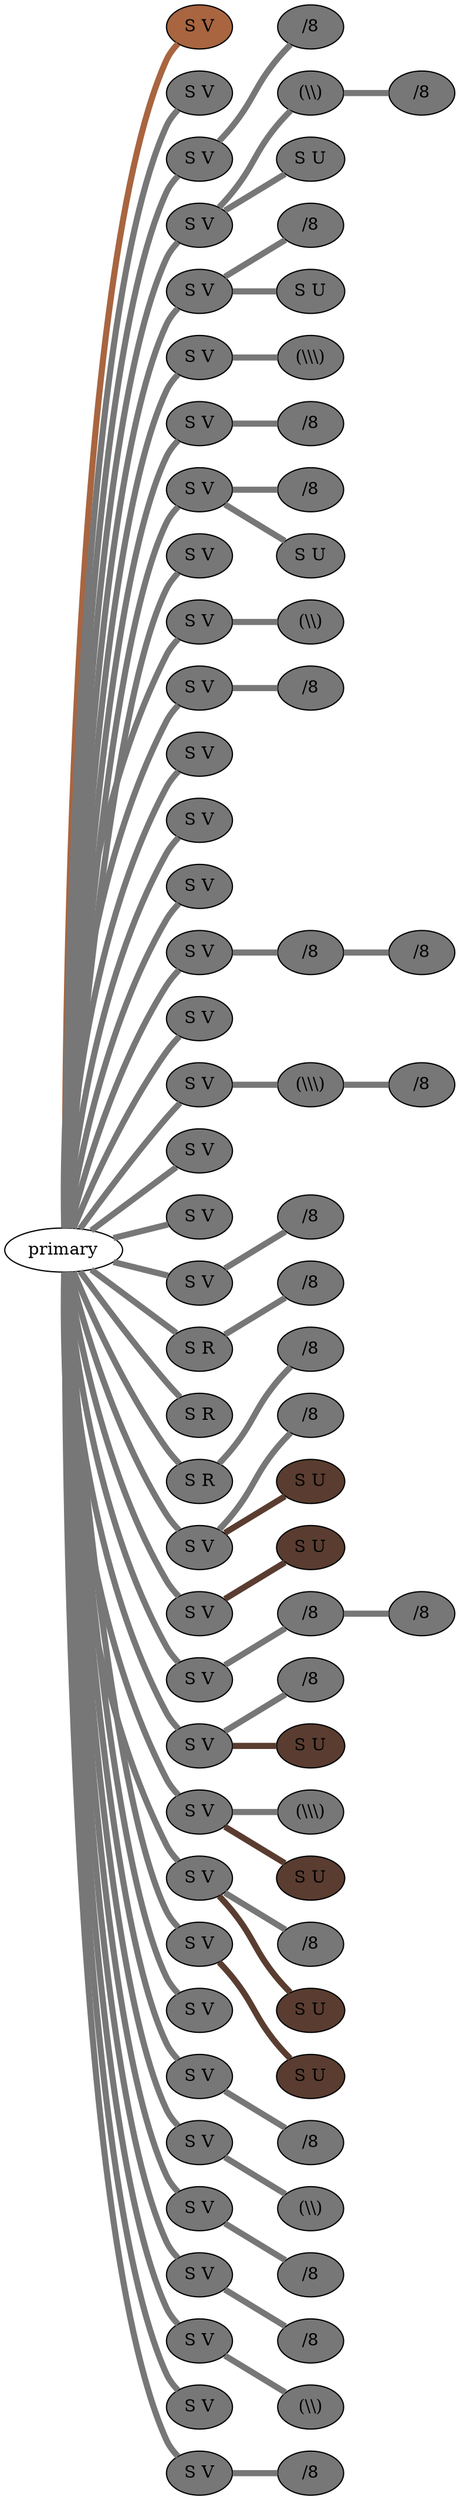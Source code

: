 graph {
 graph [rankdir=LR]
"primary" -- "1" [penwidth=5,color="#A86540"]
"1" [label="S V", style=filled, fillcolor="#A86540"]
"primary" -- "2" [penwidth=5,color="#777777"]
"2" [label="S V", style=filled, fillcolor="#777777"]
"primary" -- "3" [penwidth=5,color="#777777"]
"3" [label="S V", style=filled, fillcolor="#777777"]
"3" -- "3:0" [penwidth=5,color="#777777"]
"3:0" [label="/8", style=filled, fillcolor="#777777"]
"primary" -- "4" [penwidth=5,color="#777777"]
"4" [label="S V", style=filled, fillcolor="#777777"]
"4" -- "4:0" [penwidth=5,color="#777777"]
"4:0" [label="(\\\\)", style=filled, fillcolor="#777777"]
"4:0" -- "4:1" [penwidth=5,color="#777777"]
"4:1" [label="/8", style=filled, fillcolor="#777777"]
"4" -- "4s1" [penwidth=5,color="#777777"]
"4s1" [label="S U", style=filled, fillcolor="#777777"]
"primary" -- "5" [penwidth=5,color="#777777"]
"5" [label="S V", style=filled, fillcolor="#777777"]
"5" -- "5:0" [penwidth=5,color="#777777"]
"5:0" [label="/8", style=filled, fillcolor="#777777"]
"5" -- "5s1" [penwidth=5,color="#777777"]
"5s1" [label="S U", style=filled, fillcolor="#777777"]
"primary" -- "6" [penwidth=5,color="#777777"]
"6" [label="S V", style=filled, fillcolor="#777777"]
"6" -- "6:0" [penwidth=5,color="#777777"]
"6:0" [label="(\\\\\\)", style=filled, fillcolor="#777777"]
"primary" -- "7" [penwidth=5,color="#777777"]
"7" [label="S V", style=filled, fillcolor="#777777"]
"7" -- "7:0" [penwidth=5,color="#777777"]
"7:0" [label="/8", style=filled, fillcolor="#777777"]
"primary" -- "8" [penwidth=5,color="#777777"]
"8" [label="S V", style=filled, fillcolor="#777777"]
"8" -- "8:0" [penwidth=5,color="#777777"]
"8:0" [label="/8", style=filled, fillcolor="#777777"]
"8" -- "8s1" [penwidth=5,color="#777777"]
"8s1" [label="S U", style=filled, fillcolor="#777777"]
"primary" -- "9" [penwidth=5,color="#777777"]
"9" [label="S V", style=filled, fillcolor="#777777"]
"primary" -- "10" [penwidth=5,color="#777777"]
"10" [label="S V", style=filled, fillcolor="#777777"]
"10" -- "10:0" [penwidth=5,color="#777777"]
"10:0" [label="(\\\\)", style=filled, fillcolor="#777777"]
"primary" -- "11" [penwidth=5,color="#777777"]
"11" [label="S V", style=filled, fillcolor="#777777"]
"11" -- "11:0" [penwidth=5,color="#777777"]
"11:0" [label="/8", style=filled, fillcolor="#777777"]
"primary" -- "12" [penwidth=5,color="#777777"]
"12" [label="S V", style=filled, fillcolor="#777777"]
"primary" -- "13" [penwidth=5,color="#777777"]
"13" [label="S V", style=filled, fillcolor="#777777"]
"primary" -- "14" [penwidth=5,color="#777777"]
"14" [label="S V", style=filled, fillcolor="#777777"]
"primary" -- "15" [penwidth=5,color="#777777"]
"15" [label="S V", style=filled, fillcolor="#777777"]
"15" -- "15:0" [penwidth=5,color="#777777"]
"15:0" [label="/8", style=filled, fillcolor="#777777"]
"15:0" -- "15:1" [penwidth=5,color="#777777"]
"15:1" [label="/8", style=filled, fillcolor="#777777"]
"primary" -- "16" [penwidth=5,color="#777777"]
"16" [label="S V", style=filled, fillcolor="#777777"]
"primary" -- "17" [penwidth=5,color="#777777"]
"17" [label="S V", style=filled, fillcolor="#777777"]
"17" -- "17:0" [penwidth=5,color="#777777"]
"17:0" [label="(\\\\\\)", style=filled, fillcolor="#777777"]
"17:0" -- "17:1" [penwidth=5,color="#777777"]
"17:1" [label="/8", style=filled, fillcolor="#777777"]
"primary" -- "18" [penwidth=5,color="#777777"]
"18" [label="S V", style=filled, fillcolor="#777777"]
"primary" -- "19" [penwidth=5,color="#777777"]
"19" [label="S V", style=filled, fillcolor="#777777"]
"primary" -- "20" [penwidth=5,color="#777777"]
"20" [label="S V", style=filled, fillcolor="#777777"]
"20" -- "20:0" [penwidth=5,color="#777777"]
"20:0" [label="/8", style=filled, fillcolor="#777777"]
"primary" -- "21" [penwidth=5,color="#777777"]
"21" [label="S R", style=filled, fillcolor="#777777"]
"21" -- "21:0" [penwidth=5,color="#777777"]
"21:0" [label="/8", style=filled, fillcolor="#777777"]
"primary" -- "22" [penwidth=5,color="#777777"]
"22" [label="S R", style=filled, fillcolor="#777777"]
"primary" -- "23" [penwidth=5,color="#777777"]
"23" [label="S R", style=filled, fillcolor="#777777"]
"23" -- "23:0" [penwidth=5,color="#777777"]
"23:0" [label="/8", style=filled, fillcolor="#777777"]
"primary" -- "24" [penwidth=5,color="#777777"]
"24" [label="S V", style=filled, fillcolor="#777777"]
"24" -- "24:0" [penwidth=5,color="#777777"]
"24:0" [label="/8", style=filled, fillcolor="#777777"]
"24" -- "24s1" [penwidth=5,color="#5A3D30"]
"24s1" [label="S U", style=filled, fillcolor="#5A3D30"]
"primary" -- "25" [penwidth=5,color="#777777"]
"25" [label="S V", style=filled, fillcolor="#777777"]
"25" -- "25s1" [penwidth=5,color="#5A3D30"]
"25s1" [label="S U", style=filled, fillcolor="#5A3D30"]
"primary" -- "26" [penwidth=5,color="#777777"]
"26" [label="S V", style=filled, fillcolor="#777777"]
"26" -- "26:0" [penwidth=5,color="#777777"]
"26:0" [label="/8", style=filled, fillcolor="#777777"]
"26:0" -- "26:1" [penwidth=5,color="#777777"]
"26:1" [label="/8", style=filled, fillcolor="#777777"]
"primary" -- "27" [penwidth=5,color="#777777"]
"27" [label="S V", style=filled, fillcolor="#777777"]
"27" -- "27:0" [penwidth=5,color="#777777"]
"27:0" [label="/8", style=filled, fillcolor="#777777"]
"27" -- "27s1" [penwidth=5,color="#5A3D30"]
"27s1" [label="S U", style=filled, fillcolor="#5A3D30"]
"primary" -- "28" [penwidth=5,color="#777777"]
"28" [label="S V", style=filled, fillcolor="#777777"]
"28" -- "28:0" [penwidth=5,color="#777777"]
"28:0" [label="(\\\\\\)", style=filled, fillcolor="#777777"]
"28" -- "28s1" [penwidth=5,color="#5A3D30"]
"28s1" [label="S U", style=filled, fillcolor="#5A3D30"]
"primary" -- "29" [penwidth=5,color="#777777"]
"29" [label="S V", style=filled, fillcolor="#777777"]
"29" -- "29:0" [penwidth=5,color="#777777"]
"29:0" [label="/8", style=filled, fillcolor="#777777"]
"29" -- "29s1" [penwidth=5,color="#5A3D30"]
"29s1" [label="S U", style=filled, fillcolor="#5A3D30"]
"primary" -- "30" [penwidth=5,color="#777777"]
"30" [label="S V", style=filled, fillcolor="#777777"]
"30" -- "30s1" [penwidth=5,color="#5A3D30"]
"30s1" [label="S U", style=filled, fillcolor="#5A3D30"]
"primary" -- "31" [penwidth=5,color="#777777"]
"31" [label="S V", style=filled, fillcolor="#777777"]
"primary" -- "32" [penwidth=5,color="#777777"]
"32" [label="S V", style=filled, fillcolor="#777777"]
"32" -- "32:0" [penwidth=5,color="#777777"]
"32:0" [label="/8", style=filled, fillcolor="#777777"]
"primary" -- "33" [penwidth=5,color="#777777"]
"33" [label="S V", style=filled, fillcolor="#777777"]
"33" -- "33:0" [penwidth=5,color="#777777"]
"33:0" [label="(\\\\)", style=filled, fillcolor="#777777"]
"primary" -- "34" [penwidth=5,color="#777777"]
"34" [label="S V", style=filled, fillcolor="#777777"]
"34" -- "34:0" [penwidth=5,color="#777777"]
"34:0" [label="/8", style=filled, fillcolor="#777777"]
"primary" -- "35" [penwidth=5,color="#777777"]
"35" [label="S V", style=filled, fillcolor="#777777"]
"35" -- "35:0" [penwidth=5,color="#777777"]
"35:0" [label="/8", style=filled, fillcolor="#777777"]
"primary" -- "36" [penwidth=5,color="#777777"]
"36" [label="S V", style=filled, fillcolor="#777777"]
"36" -- "36:0" [penwidth=5,color="#777777"]
"36:0" [label="(\\\\)", style=filled, fillcolor="#777777"]
"primary" -- "37" [penwidth=5,color="#777777"]
"37" [label="S V", style=filled, fillcolor="#777777"]
"primary" -- "38" [penwidth=5,color="#777777"]
"38" [label="S V", style=filled, fillcolor="#777777"]
"38" -- "38:0" [penwidth=5,color="#777777"]
"38:0" [label="/8", style=filled, fillcolor="#777777"]
}
